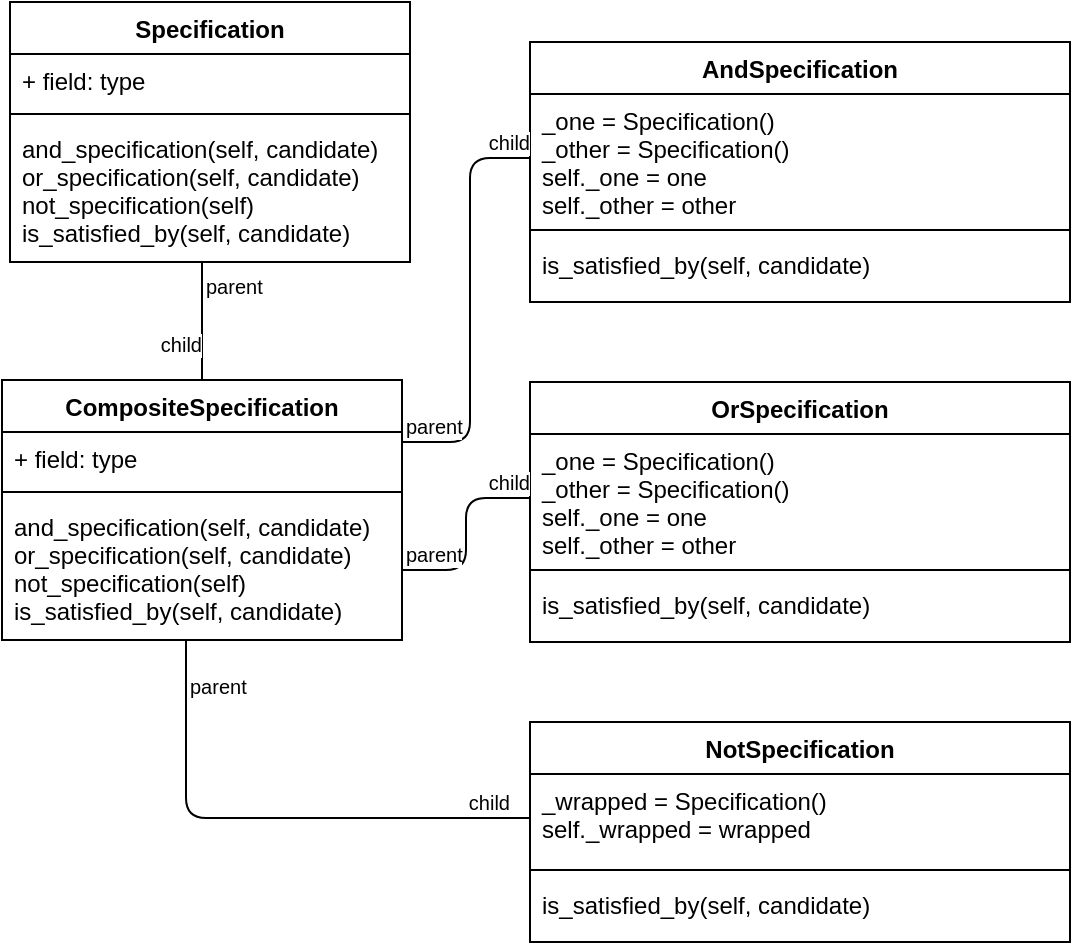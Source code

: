 <mxfile version="12.5.3" type="device"><diagram id="yXyZHIGIhjYGBv01b-CW" name="第 1 页"><mxGraphModel dx="1106" dy="820" grid="1" gridSize="10" guides="1" tooltips="1" connect="1" arrows="1" fold="1" page="1" pageScale="1" pageWidth="827" pageHeight="1169" math="0" shadow="0"><root><mxCell id="0"/><mxCell id="1" parent="0"/><mxCell id="4qS-jju-onRKWedniTHP-1" value="Specification" style="swimlane;fontStyle=1;align=center;verticalAlign=top;childLayout=stackLayout;horizontal=1;startSize=26;horizontalStack=0;resizeParent=1;resizeParentMax=0;resizeLast=0;collapsible=1;marginBottom=0;" vertex="1" parent="1"><mxGeometry x="90" y="150" width="200" height="130" as="geometry"/></mxCell><mxCell id="4qS-jju-onRKWedniTHP-2" value="+ field: type" style="text;strokeColor=none;fillColor=none;align=left;verticalAlign=top;spacingLeft=4;spacingRight=4;overflow=hidden;rotatable=0;points=[[0,0.5],[1,0.5]];portConstraint=eastwest;" vertex="1" parent="4qS-jju-onRKWedniTHP-1"><mxGeometry y="26" width="200" height="26" as="geometry"/></mxCell><mxCell id="4qS-jju-onRKWedniTHP-3" value="" style="line;strokeWidth=1;fillColor=none;align=left;verticalAlign=middle;spacingTop=-1;spacingLeft=3;spacingRight=3;rotatable=0;labelPosition=right;points=[];portConstraint=eastwest;" vertex="1" parent="4qS-jju-onRKWedniTHP-1"><mxGeometry y="52" width="200" height="8" as="geometry"/></mxCell><mxCell id="4qS-jju-onRKWedniTHP-4" value="and_specification(self, candidate)&#10;or_specification(self, candidate)&#10;not_specification(self)&#10;is_satisfied_by(self, candidate)" style="text;strokeColor=none;fillColor=none;align=left;verticalAlign=top;spacingLeft=4;spacingRight=4;overflow=hidden;rotatable=0;points=[[0,0.5],[1,0.5]];portConstraint=eastwest;" vertex="1" parent="4qS-jju-onRKWedniTHP-1"><mxGeometry y="60" width="200" height="70" as="geometry"/></mxCell><mxCell id="4qS-jju-onRKWedniTHP-9" value="" style="endArrow=none;html=1;edgeStyle=orthogonalEdgeStyle;exitX=0.48;exitY=1;exitDx=0;exitDy=0;exitPerimeter=0;entryX=0.5;entryY=0;entryDx=0;entryDy=0;" edge="1" parent="1" source="4qS-jju-onRKWedniTHP-4" target="4qS-jju-onRKWedniTHP-13"><mxGeometry relative="1" as="geometry"><mxPoint x="90" y="500" as="sourcePoint"/><mxPoint x="186" y="334" as="targetPoint"/></mxGeometry></mxCell><mxCell id="4qS-jju-onRKWedniTHP-10" value="parent" style="resizable=0;html=1;align=left;verticalAlign=bottom;labelBackgroundColor=#ffffff;fontSize=10;" connectable="0" vertex="1" parent="4qS-jju-onRKWedniTHP-9"><mxGeometry x="-1" relative="1" as="geometry"><mxPoint y="20" as="offset"/></mxGeometry></mxCell><mxCell id="4qS-jju-onRKWedniTHP-11" value="child" style="resizable=0;html=1;align=right;verticalAlign=bottom;labelBackgroundColor=#ffffff;fontSize=10;" connectable="0" vertex="1" parent="4qS-jju-onRKWedniTHP-9"><mxGeometry x="1" relative="1" as="geometry"><mxPoint y="-10" as="offset"/></mxGeometry></mxCell><mxCell id="4qS-jju-onRKWedniTHP-13" value="CompositeSpecification" style="swimlane;fontStyle=1;align=center;verticalAlign=top;childLayout=stackLayout;horizontal=1;startSize=26;horizontalStack=0;resizeParent=1;resizeParentMax=0;resizeLast=0;collapsible=1;marginBottom=0;" vertex="1" parent="1"><mxGeometry x="86" y="339" width="200" height="130" as="geometry"/></mxCell><mxCell id="4qS-jju-onRKWedniTHP-14" value="+ field: type" style="text;strokeColor=none;fillColor=none;align=left;verticalAlign=top;spacingLeft=4;spacingRight=4;overflow=hidden;rotatable=0;points=[[0,0.5],[1,0.5]];portConstraint=eastwest;" vertex="1" parent="4qS-jju-onRKWedniTHP-13"><mxGeometry y="26" width="200" height="26" as="geometry"/></mxCell><mxCell id="4qS-jju-onRKWedniTHP-15" value="" style="line;strokeWidth=1;fillColor=none;align=left;verticalAlign=middle;spacingTop=-1;spacingLeft=3;spacingRight=3;rotatable=0;labelPosition=right;points=[];portConstraint=eastwest;" vertex="1" parent="4qS-jju-onRKWedniTHP-13"><mxGeometry y="52" width="200" height="8" as="geometry"/></mxCell><mxCell id="4qS-jju-onRKWedniTHP-16" value="and_specification(self, candidate)&#10;or_specification(self, candidate)&#10;not_specification(self)&#10;is_satisfied_by(self, candidate)" style="text;strokeColor=none;fillColor=none;align=left;verticalAlign=top;spacingLeft=4;spacingRight=4;overflow=hidden;rotatable=0;points=[[0,0.5],[1,0.5]];portConstraint=eastwest;" vertex="1" parent="4qS-jju-onRKWedniTHP-13"><mxGeometry y="60" width="200" height="70" as="geometry"/></mxCell><mxCell id="4qS-jju-onRKWedniTHP-17" value="AndSpecification" style="swimlane;fontStyle=1;align=center;verticalAlign=top;childLayout=stackLayout;horizontal=1;startSize=26;horizontalStack=0;resizeParent=1;resizeParentMax=0;resizeLast=0;collapsible=1;marginBottom=0;" vertex="1" parent="1"><mxGeometry x="350" y="170" width="270" height="130" as="geometry"/></mxCell><mxCell id="4qS-jju-onRKWedniTHP-18" value="_one = Specification()&#10;_other = Specification()&#10;self._one = one&#10;self._other = other" style="text;strokeColor=none;fillColor=none;align=left;verticalAlign=top;spacingLeft=4;spacingRight=4;overflow=hidden;rotatable=0;points=[[0,0.5],[1,0.5]];portConstraint=eastwest;" vertex="1" parent="4qS-jju-onRKWedniTHP-17"><mxGeometry y="26" width="270" height="64" as="geometry"/></mxCell><mxCell id="4qS-jju-onRKWedniTHP-19" value="" style="line;strokeWidth=1;fillColor=none;align=left;verticalAlign=middle;spacingTop=-1;spacingLeft=3;spacingRight=3;rotatable=0;labelPosition=right;points=[];portConstraint=eastwest;" vertex="1" parent="4qS-jju-onRKWedniTHP-17"><mxGeometry y="90" width="270" height="8" as="geometry"/></mxCell><mxCell id="4qS-jju-onRKWedniTHP-20" value="is_satisfied_by(self, candidate)" style="text;strokeColor=none;fillColor=none;align=left;verticalAlign=top;spacingLeft=4;spacingRight=4;overflow=hidden;rotatable=0;points=[[0,0.5],[1,0.5]];portConstraint=eastwest;" vertex="1" parent="4qS-jju-onRKWedniTHP-17"><mxGeometry y="98" width="270" height="32" as="geometry"/></mxCell><mxCell id="4qS-jju-onRKWedniTHP-21" value="OrSpecification" style="swimlane;fontStyle=1;align=center;verticalAlign=top;childLayout=stackLayout;horizontal=1;startSize=26;horizontalStack=0;resizeParent=1;resizeParentMax=0;resizeLast=0;collapsible=1;marginBottom=0;" vertex="1" parent="1"><mxGeometry x="350" y="340" width="270" height="130" as="geometry"/></mxCell><mxCell id="4qS-jju-onRKWedniTHP-22" value="_one = Specification()&#10;_other = Specification()&#10;self._one = one&#10;self._other = other" style="text;strokeColor=none;fillColor=none;align=left;verticalAlign=top;spacingLeft=4;spacingRight=4;overflow=hidden;rotatable=0;points=[[0,0.5],[1,0.5]];portConstraint=eastwest;" vertex="1" parent="4qS-jju-onRKWedniTHP-21"><mxGeometry y="26" width="270" height="64" as="geometry"/></mxCell><mxCell id="4qS-jju-onRKWedniTHP-23" value="" style="line;strokeWidth=1;fillColor=none;align=left;verticalAlign=middle;spacingTop=-1;spacingLeft=3;spacingRight=3;rotatable=0;labelPosition=right;points=[];portConstraint=eastwest;" vertex="1" parent="4qS-jju-onRKWedniTHP-21"><mxGeometry y="90" width="270" height="8" as="geometry"/></mxCell><mxCell id="4qS-jju-onRKWedniTHP-24" value="is_satisfied_by(self, candidate)" style="text;strokeColor=none;fillColor=none;align=left;verticalAlign=top;spacingLeft=4;spacingRight=4;overflow=hidden;rotatable=0;points=[[0,0.5],[1,0.5]];portConstraint=eastwest;" vertex="1" parent="4qS-jju-onRKWedniTHP-21"><mxGeometry y="98" width="270" height="32" as="geometry"/></mxCell><mxCell id="4qS-jju-onRKWedniTHP-25" value="NotSpecification" style="swimlane;fontStyle=1;align=center;verticalAlign=top;childLayout=stackLayout;horizontal=1;startSize=26;horizontalStack=0;resizeParent=1;resizeParentMax=0;resizeLast=0;collapsible=1;marginBottom=0;" vertex="1" parent="1"><mxGeometry x="350" y="510" width="270" height="110" as="geometry"/></mxCell><mxCell id="4qS-jju-onRKWedniTHP-26" value="_wrapped = Specification()&#10;self._wrapped = wrapped" style="text;strokeColor=none;fillColor=none;align=left;verticalAlign=top;spacingLeft=4;spacingRight=4;overflow=hidden;rotatable=0;points=[[0,0.5],[1,0.5]];portConstraint=eastwest;" vertex="1" parent="4qS-jju-onRKWedniTHP-25"><mxGeometry y="26" width="270" height="44" as="geometry"/></mxCell><mxCell id="4qS-jju-onRKWedniTHP-27" value="" style="line;strokeWidth=1;fillColor=none;align=left;verticalAlign=middle;spacingTop=-1;spacingLeft=3;spacingRight=3;rotatable=0;labelPosition=right;points=[];portConstraint=eastwest;" vertex="1" parent="4qS-jju-onRKWedniTHP-25"><mxGeometry y="70" width="270" height="8" as="geometry"/></mxCell><mxCell id="4qS-jju-onRKWedniTHP-28" value="is_satisfied_by(self, candidate)" style="text;strokeColor=none;fillColor=none;align=left;verticalAlign=top;spacingLeft=4;spacingRight=4;overflow=hidden;rotatable=0;points=[[0,0.5],[1,0.5]];portConstraint=eastwest;" vertex="1" parent="4qS-jju-onRKWedniTHP-25"><mxGeometry y="78" width="270" height="32" as="geometry"/></mxCell><mxCell id="4qS-jju-onRKWedniTHP-29" value="" style="endArrow=none;html=1;edgeStyle=orthogonalEdgeStyle;entryX=0;entryY=0.5;entryDx=0;entryDy=0;" edge="1" parent="1" target="4qS-jju-onRKWedniTHP-18"><mxGeometry relative="1" as="geometry"><mxPoint x="286" y="370" as="sourcePoint"/><mxPoint x="340" y="340" as="targetPoint"/><Array as="points"><mxPoint x="320" y="370"/><mxPoint x="320" y="228"/></Array></mxGeometry></mxCell><mxCell id="4qS-jju-onRKWedniTHP-30" value="parent" style="resizable=0;html=1;align=left;verticalAlign=bottom;labelBackgroundColor=#ffffff;fontSize=10;" connectable="0" vertex="1" parent="4qS-jju-onRKWedniTHP-29"><mxGeometry x="-1" relative="1" as="geometry"/></mxCell><mxCell id="4qS-jju-onRKWedniTHP-31" value="child" style="resizable=0;html=1;align=right;verticalAlign=bottom;labelBackgroundColor=#ffffff;fontSize=10;" connectable="0" vertex="1" parent="4qS-jju-onRKWedniTHP-29"><mxGeometry x="1" relative="1" as="geometry"/></mxCell><mxCell id="4qS-jju-onRKWedniTHP-33" value="" style="endArrow=none;html=1;edgeStyle=orthogonalEdgeStyle;exitX=1;exitY=0.5;exitDx=0;exitDy=0;" edge="1" parent="1" source="4qS-jju-onRKWedniTHP-16" target="4qS-jju-onRKWedniTHP-22"><mxGeometry relative="1" as="geometry"><mxPoint x="110" y="690" as="sourcePoint"/><mxPoint x="270" y="690" as="targetPoint"/></mxGeometry></mxCell><mxCell id="4qS-jju-onRKWedniTHP-34" value="parent" style="resizable=0;html=1;align=left;verticalAlign=bottom;labelBackgroundColor=#ffffff;fontSize=10;" connectable="0" vertex="1" parent="4qS-jju-onRKWedniTHP-33"><mxGeometry x="-1" relative="1" as="geometry"/></mxCell><mxCell id="4qS-jju-onRKWedniTHP-35" value="child" style="resizable=0;html=1;align=right;verticalAlign=bottom;labelBackgroundColor=#ffffff;fontSize=10;" connectable="0" vertex="1" parent="4qS-jju-onRKWedniTHP-33"><mxGeometry x="1" relative="1" as="geometry"/></mxCell><mxCell id="4qS-jju-onRKWedniTHP-36" value="" style="endArrow=none;html=1;edgeStyle=orthogonalEdgeStyle;exitX=0.46;exitY=1;exitDx=0;exitDy=0;exitPerimeter=0;entryX=0;entryY=0.5;entryDx=0;entryDy=0;" edge="1" parent="1" source="4qS-jju-onRKWedniTHP-16" target="4qS-jju-onRKWedniTHP-26"><mxGeometry relative="1" as="geometry"><mxPoint x="130" y="670" as="sourcePoint"/><mxPoint x="290" y="670" as="targetPoint"/></mxGeometry></mxCell><mxCell id="4qS-jju-onRKWedniTHP-37" value="parent" style="resizable=0;html=1;align=left;verticalAlign=bottom;labelBackgroundColor=#ffffff;fontSize=10;" connectable="0" vertex="1" parent="4qS-jju-onRKWedniTHP-36"><mxGeometry x="-1" relative="1" as="geometry"><mxPoint y="31" as="offset"/></mxGeometry></mxCell><mxCell id="4qS-jju-onRKWedniTHP-38" value="child" style="resizable=0;html=1;align=right;verticalAlign=bottom;labelBackgroundColor=#ffffff;fontSize=10;" connectable="0" vertex="1" parent="4qS-jju-onRKWedniTHP-36"><mxGeometry x="1" relative="1" as="geometry"><mxPoint x="-10" as="offset"/></mxGeometry></mxCell></root></mxGraphModel></diagram></mxfile>